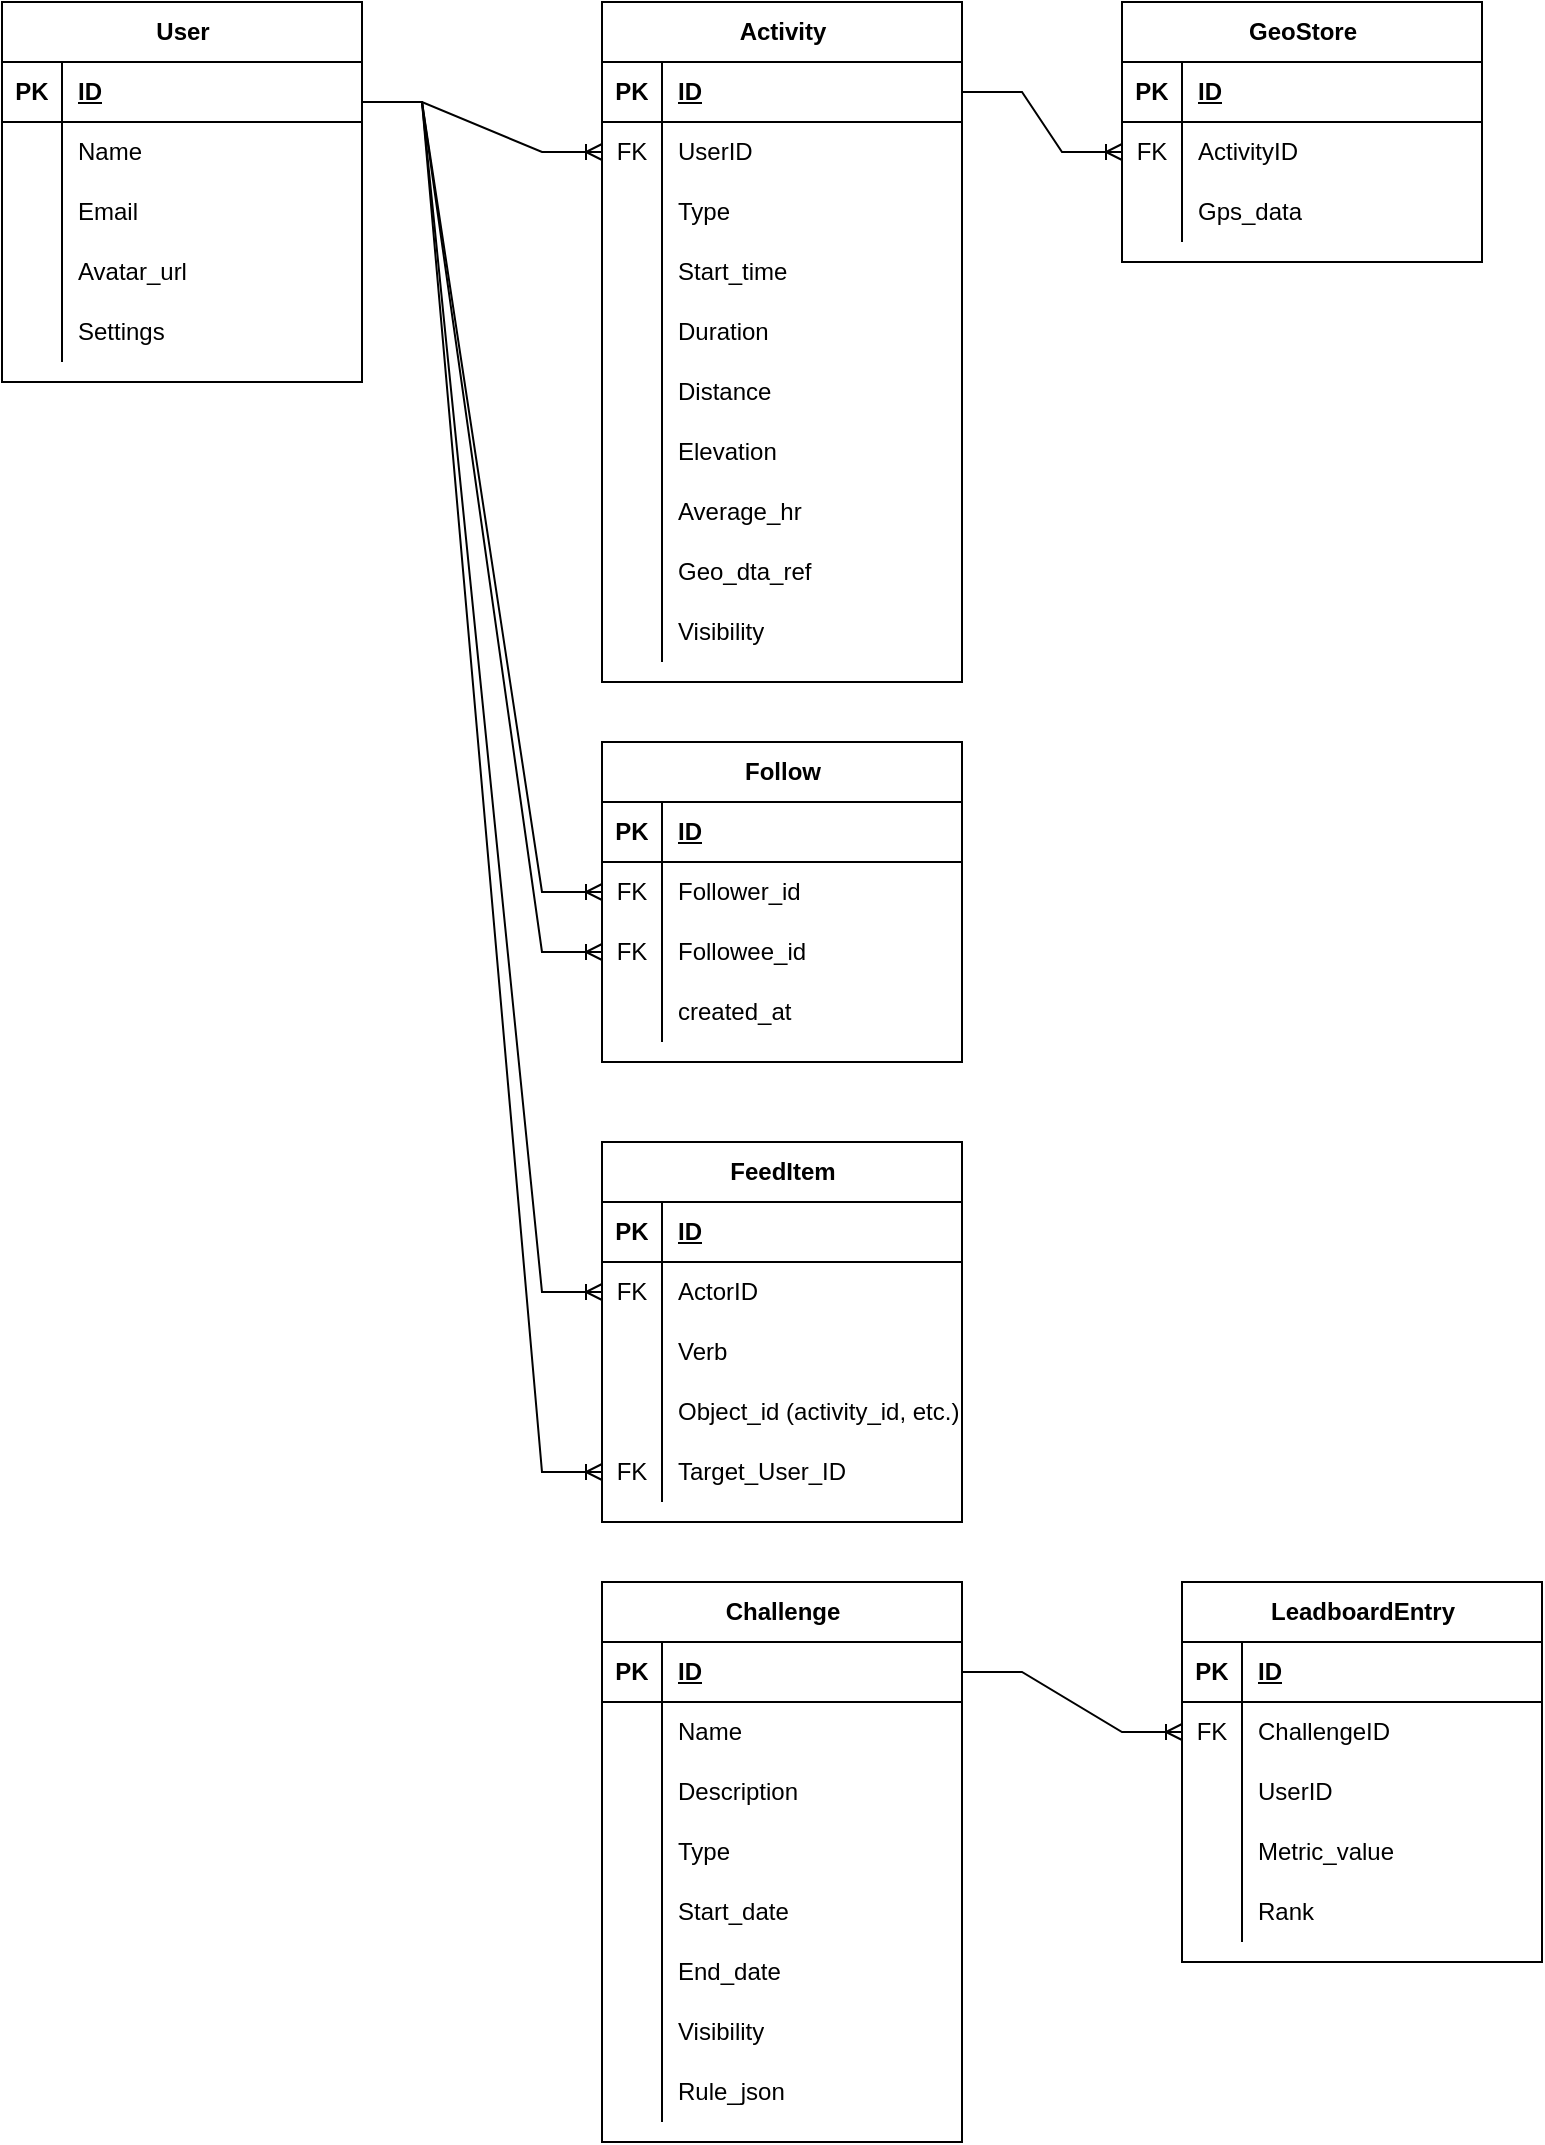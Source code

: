 <mxfile version="27.1.5">
  <diagram name="Page-1" id="vScKAtxvW05iIw4TY8FP">
    <mxGraphModel dx="1234" dy="709" grid="1" gridSize="10" guides="1" tooltips="1" connect="1" arrows="1" fold="1" page="1" pageScale="1" pageWidth="850" pageHeight="1100" math="0" shadow="0">
      <root>
        <mxCell id="0" />
        <mxCell id="1" parent="0" />
        <mxCell id="k8jBtvYuVTwF9VUQZEV0-1" value="User" style="shape=table;startSize=30;container=1;collapsible=1;childLayout=tableLayout;fixedRows=1;rowLines=0;fontStyle=1;align=center;resizeLast=1;html=1;" vertex="1" parent="1">
          <mxGeometry x="90" y="80" width="180" height="190" as="geometry" />
        </mxCell>
        <mxCell id="k8jBtvYuVTwF9VUQZEV0-2" value="" style="shape=tableRow;horizontal=0;startSize=0;swimlaneHead=0;swimlaneBody=0;fillColor=none;collapsible=0;dropTarget=0;points=[[0,0.5],[1,0.5]];portConstraint=eastwest;top=0;left=0;right=0;bottom=1;" vertex="1" parent="k8jBtvYuVTwF9VUQZEV0-1">
          <mxGeometry y="30" width="180" height="30" as="geometry" />
        </mxCell>
        <mxCell id="k8jBtvYuVTwF9VUQZEV0-3" value="PK" style="shape=partialRectangle;connectable=0;fillColor=none;top=0;left=0;bottom=0;right=0;fontStyle=1;overflow=hidden;whiteSpace=wrap;html=1;" vertex="1" parent="k8jBtvYuVTwF9VUQZEV0-2">
          <mxGeometry width="30" height="30" as="geometry">
            <mxRectangle width="30" height="30" as="alternateBounds" />
          </mxGeometry>
        </mxCell>
        <mxCell id="k8jBtvYuVTwF9VUQZEV0-4" value="ID" style="shape=partialRectangle;connectable=0;fillColor=none;top=0;left=0;bottom=0;right=0;align=left;spacingLeft=6;fontStyle=5;overflow=hidden;whiteSpace=wrap;html=1;" vertex="1" parent="k8jBtvYuVTwF9VUQZEV0-2">
          <mxGeometry x="30" width="150" height="30" as="geometry">
            <mxRectangle width="150" height="30" as="alternateBounds" />
          </mxGeometry>
        </mxCell>
        <mxCell id="k8jBtvYuVTwF9VUQZEV0-5" value="" style="shape=tableRow;horizontal=0;startSize=0;swimlaneHead=0;swimlaneBody=0;fillColor=none;collapsible=0;dropTarget=0;points=[[0,0.5],[1,0.5]];portConstraint=eastwest;top=0;left=0;right=0;bottom=0;" vertex="1" parent="k8jBtvYuVTwF9VUQZEV0-1">
          <mxGeometry y="60" width="180" height="30" as="geometry" />
        </mxCell>
        <mxCell id="k8jBtvYuVTwF9VUQZEV0-6" value="" style="shape=partialRectangle;connectable=0;fillColor=none;top=0;left=0;bottom=0;right=0;editable=1;overflow=hidden;whiteSpace=wrap;html=1;" vertex="1" parent="k8jBtvYuVTwF9VUQZEV0-5">
          <mxGeometry width="30" height="30" as="geometry">
            <mxRectangle width="30" height="30" as="alternateBounds" />
          </mxGeometry>
        </mxCell>
        <mxCell id="k8jBtvYuVTwF9VUQZEV0-7" value="Name" style="shape=partialRectangle;connectable=0;fillColor=none;top=0;left=0;bottom=0;right=0;align=left;spacingLeft=6;overflow=hidden;whiteSpace=wrap;html=1;" vertex="1" parent="k8jBtvYuVTwF9VUQZEV0-5">
          <mxGeometry x="30" width="150" height="30" as="geometry">
            <mxRectangle width="150" height="30" as="alternateBounds" />
          </mxGeometry>
        </mxCell>
        <mxCell id="k8jBtvYuVTwF9VUQZEV0-8" value="" style="shape=tableRow;horizontal=0;startSize=0;swimlaneHead=0;swimlaneBody=0;fillColor=none;collapsible=0;dropTarget=0;points=[[0,0.5],[1,0.5]];portConstraint=eastwest;top=0;left=0;right=0;bottom=0;" vertex="1" parent="k8jBtvYuVTwF9VUQZEV0-1">
          <mxGeometry y="90" width="180" height="30" as="geometry" />
        </mxCell>
        <mxCell id="k8jBtvYuVTwF9VUQZEV0-9" value="" style="shape=partialRectangle;connectable=0;fillColor=none;top=0;left=0;bottom=0;right=0;editable=1;overflow=hidden;whiteSpace=wrap;html=1;" vertex="1" parent="k8jBtvYuVTwF9VUQZEV0-8">
          <mxGeometry width="30" height="30" as="geometry">
            <mxRectangle width="30" height="30" as="alternateBounds" />
          </mxGeometry>
        </mxCell>
        <mxCell id="k8jBtvYuVTwF9VUQZEV0-10" value="Email" style="shape=partialRectangle;connectable=0;fillColor=none;top=0;left=0;bottom=0;right=0;align=left;spacingLeft=6;overflow=hidden;whiteSpace=wrap;html=1;" vertex="1" parent="k8jBtvYuVTwF9VUQZEV0-8">
          <mxGeometry x="30" width="150" height="30" as="geometry">
            <mxRectangle width="150" height="30" as="alternateBounds" />
          </mxGeometry>
        </mxCell>
        <mxCell id="k8jBtvYuVTwF9VUQZEV0-11" value="" style="shape=tableRow;horizontal=0;startSize=0;swimlaneHead=0;swimlaneBody=0;fillColor=none;collapsible=0;dropTarget=0;points=[[0,0.5],[1,0.5]];portConstraint=eastwest;top=0;left=0;right=0;bottom=0;" vertex="1" parent="k8jBtvYuVTwF9VUQZEV0-1">
          <mxGeometry y="120" width="180" height="30" as="geometry" />
        </mxCell>
        <mxCell id="k8jBtvYuVTwF9VUQZEV0-12" value="" style="shape=partialRectangle;connectable=0;fillColor=none;top=0;left=0;bottom=0;right=0;editable=1;overflow=hidden;whiteSpace=wrap;html=1;" vertex="1" parent="k8jBtvYuVTwF9VUQZEV0-11">
          <mxGeometry width="30" height="30" as="geometry">
            <mxRectangle width="30" height="30" as="alternateBounds" />
          </mxGeometry>
        </mxCell>
        <mxCell id="k8jBtvYuVTwF9VUQZEV0-13" value="Avatar_url" style="shape=partialRectangle;connectable=0;fillColor=none;top=0;left=0;bottom=0;right=0;align=left;spacingLeft=6;overflow=hidden;whiteSpace=wrap;html=1;" vertex="1" parent="k8jBtvYuVTwF9VUQZEV0-11">
          <mxGeometry x="30" width="150" height="30" as="geometry">
            <mxRectangle width="150" height="30" as="alternateBounds" />
          </mxGeometry>
        </mxCell>
        <mxCell id="k8jBtvYuVTwF9VUQZEV0-28" value="" style="shape=tableRow;horizontal=0;startSize=0;swimlaneHead=0;swimlaneBody=0;fillColor=none;collapsible=0;dropTarget=0;points=[[0,0.5],[1,0.5]];portConstraint=eastwest;top=0;left=0;right=0;bottom=0;" vertex="1" parent="k8jBtvYuVTwF9VUQZEV0-1">
          <mxGeometry y="150" width="180" height="30" as="geometry" />
        </mxCell>
        <mxCell id="k8jBtvYuVTwF9VUQZEV0-29" value="" style="shape=partialRectangle;connectable=0;fillColor=none;top=0;left=0;bottom=0;right=0;editable=1;overflow=hidden;whiteSpace=wrap;html=1;" vertex="1" parent="k8jBtvYuVTwF9VUQZEV0-28">
          <mxGeometry width="30" height="30" as="geometry">
            <mxRectangle width="30" height="30" as="alternateBounds" />
          </mxGeometry>
        </mxCell>
        <mxCell id="k8jBtvYuVTwF9VUQZEV0-30" value="Settings" style="shape=partialRectangle;connectable=0;fillColor=none;top=0;left=0;bottom=0;right=0;align=left;spacingLeft=6;overflow=hidden;whiteSpace=wrap;html=1;" vertex="1" parent="k8jBtvYuVTwF9VUQZEV0-28">
          <mxGeometry x="30" width="150" height="30" as="geometry">
            <mxRectangle width="150" height="30" as="alternateBounds" />
          </mxGeometry>
        </mxCell>
        <mxCell id="k8jBtvYuVTwF9VUQZEV0-31" value="Activity" style="shape=table;startSize=30;container=1;collapsible=1;childLayout=tableLayout;fixedRows=1;rowLines=0;fontStyle=1;align=center;resizeLast=1;html=1;" vertex="1" parent="1">
          <mxGeometry x="390" y="80" width="180" height="340" as="geometry" />
        </mxCell>
        <mxCell id="k8jBtvYuVTwF9VUQZEV0-32" value="" style="shape=tableRow;horizontal=0;startSize=0;swimlaneHead=0;swimlaneBody=0;fillColor=none;collapsible=0;dropTarget=0;points=[[0,0.5],[1,0.5]];portConstraint=eastwest;top=0;left=0;right=0;bottom=1;" vertex="1" parent="k8jBtvYuVTwF9VUQZEV0-31">
          <mxGeometry y="30" width="180" height="30" as="geometry" />
        </mxCell>
        <mxCell id="k8jBtvYuVTwF9VUQZEV0-33" value="PK" style="shape=partialRectangle;connectable=0;fillColor=none;top=0;left=0;bottom=0;right=0;fontStyle=1;overflow=hidden;whiteSpace=wrap;html=1;" vertex="1" parent="k8jBtvYuVTwF9VUQZEV0-32">
          <mxGeometry width="30" height="30" as="geometry">
            <mxRectangle width="30" height="30" as="alternateBounds" />
          </mxGeometry>
        </mxCell>
        <mxCell id="k8jBtvYuVTwF9VUQZEV0-34" value="ID" style="shape=partialRectangle;connectable=0;fillColor=none;top=0;left=0;bottom=0;right=0;align=left;spacingLeft=6;fontStyle=5;overflow=hidden;whiteSpace=wrap;html=1;" vertex="1" parent="k8jBtvYuVTwF9VUQZEV0-32">
          <mxGeometry x="30" width="150" height="30" as="geometry">
            <mxRectangle width="150" height="30" as="alternateBounds" />
          </mxGeometry>
        </mxCell>
        <mxCell id="k8jBtvYuVTwF9VUQZEV0-35" value="" style="shape=tableRow;horizontal=0;startSize=0;swimlaneHead=0;swimlaneBody=0;fillColor=none;collapsible=0;dropTarget=0;points=[[0,0.5],[1,0.5]];portConstraint=eastwest;top=0;left=0;right=0;bottom=0;" vertex="1" parent="k8jBtvYuVTwF9VUQZEV0-31">
          <mxGeometry y="60" width="180" height="30" as="geometry" />
        </mxCell>
        <mxCell id="k8jBtvYuVTwF9VUQZEV0-36" value="FK" style="shape=partialRectangle;connectable=0;fillColor=none;top=0;left=0;bottom=0;right=0;editable=1;overflow=hidden;whiteSpace=wrap;html=1;" vertex="1" parent="k8jBtvYuVTwF9VUQZEV0-35">
          <mxGeometry width="30" height="30" as="geometry">
            <mxRectangle width="30" height="30" as="alternateBounds" />
          </mxGeometry>
        </mxCell>
        <mxCell id="k8jBtvYuVTwF9VUQZEV0-37" value="UserID" style="shape=partialRectangle;connectable=0;fillColor=none;top=0;left=0;bottom=0;right=0;align=left;spacingLeft=6;overflow=hidden;whiteSpace=wrap;html=1;" vertex="1" parent="k8jBtvYuVTwF9VUQZEV0-35">
          <mxGeometry x="30" width="150" height="30" as="geometry">
            <mxRectangle width="150" height="30" as="alternateBounds" />
          </mxGeometry>
        </mxCell>
        <mxCell id="k8jBtvYuVTwF9VUQZEV0-38" value="" style="shape=tableRow;horizontal=0;startSize=0;swimlaneHead=0;swimlaneBody=0;fillColor=none;collapsible=0;dropTarget=0;points=[[0,0.5],[1,0.5]];portConstraint=eastwest;top=0;left=0;right=0;bottom=0;" vertex="1" parent="k8jBtvYuVTwF9VUQZEV0-31">
          <mxGeometry y="90" width="180" height="30" as="geometry" />
        </mxCell>
        <mxCell id="k8jBtvYuVTwF9VUQZEV0-39" value="" style="shape=partialRectangle;connectable=0;fillColor=none;top=0;left=0;bottom=0;right=0;editable=1;overflow=hidden;whiteSpace=wrap;html=1;" vertex="1" parent="k8jBtvYuVTwF9VUQZEV0-38">
          <mxGeometry width="30" height="30" as="geometry">
            <mxRectangle width="30" height="30" as="alternateBounds" />
          </mxGeometry>
        </mxCell>
        <mxCell id="k8jBtvYuVTwF9VUQZEV0-40" value="Type" style="shape=partialRectangle;connectable=0;fillColor=none;top=0;left=0;bottom=0;right=0;align=left;spacingLeft=6;overflow=hidden;whiteSpace=wrap;html=1;" vertex="1" parent="k8jBtvYuVTwF9VUQZEV0-38">
          <mxGeometry x="30" width="150" height="30" as="geometry">
            <mxRectangle width="150" height="30" as="alternateBounds" />
          </mxGeometry>
        </mxCell>
        <mxCell id="k8jBtvYuVTwF9VUQZEV0-41" value="" style="shape=tableRow;horizontal=0;startSize=0;swimlaneHead=0;swimlaneBody=0;fillColor=none;collapsible=0;dropTarget=0;points=[[0,0.5],[1,0.5]];portConstraint=eastwest;top=0;left=0;right=0;bottom=0;" vertex="1" parent="k8jBtvYuVTwF9VUQZEV0-31">
          <mxGeometry y="120" width="180" height="30" as="geometry" />
        </mxCell>
        <mxCell id="k8jBtvYuVTwF9VUQZEV0-42" value="" style="shape=partialRectangle;connectable=0;fillColor=none;top=0;left=0;bottom=0;right=0;editable=1;overflow=hidden;whiteSpace=wrap;html=1;" vertex="1" parent="k8jBtvYuVTwF9VUQZEV0-41">
          <mxGeometry width="30" height="30" as="geometry">
            <mxRectangle width="30" height="30" as="alternateBounds" />
          </mxGeometry>
        </mxCell>
        <mxCell id="k8jBtvYuVTwF9VUQZEV0-43" value="Start_time" style="shape=partialRectangle;connectable=0;fillColor=none;top=0;left=0;bottom=0;right=0;align=left;spacingLeft=6;overflow=hidden;whiteSpace=wrap;html=1;" vertex="1" parent="k8jBtvYuVTwF9VUQZEV0-41">
          <mxGeometry x="30" width="150" height="30" as="geometry">
            <mxRectangle width="150" height="30" as="alternateBounds" />
          </mxGeometry>
        </mxCell>
        <mxCell id="k8jBtvYuVTwF9VUQZEV0-44" value="" style="shape=tableRow;horizontal=0;startSize=0;swimlaneHead=0;swimlaneBody=0;fillColor=none;collapsible=0;dropTarget=0;points=[[0,0.5],[1,0.5]];portConstraint=eastwest;top=0;left=0;right=0;bottom=0;" vertex="1" parent="k8jBtvYuVTwF9VUQZEV0-31">
          <mxGeometry y="150" width="180" height="30" as="geometry" />
        </mxCell>
        <mxCell id="k8jBtvYuVTwF9VUQZEV0-45" value="" style="shape=partialRectangle;connectable=0;fillColor=none;top=0;left=0;bottom=0;right=0;editable=1;overflow=hidden;whiteSpace=wrap;html=1;" vertex="1" parent="k8jBtvYuVTwF9VUQZEV0-44">
          <mxGeometry width="30" height="30" as="geometry">
            <mxRectangle width="30" height="30" as="alternateBounds" />
          </mxGeometry>
        </mxCell>
        <mxCell id="k8jBtvYuVTwF9VUQZEV0-46" value="Duration" style="shape=partialRectangle;connectable=0;fillColor=none;top=0;left=0;bottom=0;right=0;align=left;spacingLeft=6;overflow=hidden;whiteSpace=wrap;html=1;" vertex="1" parent="k8jBtvYuVTwF9VUQZEV0-44">
          <mxGeometry x="30" width="150" height="30" as="geometry">
            <mxRectangle width="150" height="30" as="alternateBounds" />
          </mxGeometry>
        </mxCell>
        <mxCell id="k8jBtvYuVTwF9VUQZEV0-48" value="" style="shape=tableRow;horizontal=0;startSize=0;swimlaneHead=0;swimlaneBody=0;fillColor=none;collapsible=0;dropTarget=0;points=[[0,0.5],[1,0.5]];portConstraint=eastwest;top=0;left=0;right=0;bottom=0;" vertex="1" parent="k8jBtvYuVTwF9VUQZEV0-31">
          <mxGeometry y="180" width="180" height="30" as="geometry" />
        </mxCell>
        <mxCell id="k8jBtvYuVTwF9VUQZEV0-49" value="" style="shape=partialRectangle;connectable=0;fillColor=none;top=0;left=0;bottom=0;right=0;editable=1;overflow=hidden;whiteSpace=wrap;html=1;" vertex="1" parent="k8jBtvYuVTwF9VUQZEV0-48">
          <mxGeometry width="30" height="30" as="geometry">
            <mxRectangle width="30" height="30" as="alternateBounds" />
          </mxGeometry>
        </mxCell>
        <mxCell id="k8jBtvYuVTwF9VUQZEV0-50" value="Distance" style="shape=partialRectangle;connectable=0;fillColor=none;top=0;left=0;bottom=0;right=0;align=left;spacingLeft=6;overflow=hidden;whiteSpace=wrap;html=1;" vertex="1" parent="k8jBtvYuVTwF9VUQZEV0-48">
          <mxGeometry x="30" width="150" height="30" as="geometry">
            <mxRectangle width="150" height="30" as="alternateBounds" />
          </mxGeometry>
        </mxCell>
        <mxCell id="k8jBtvYuVTwF9VUQZEV0-51" value="" style="shape=tableRow;horizontal=0;startSize=0;swimlaneHead=0;swimlaneBody=0;fillColor=none;collapsible=0;dropTarget=0;points=[[0,0.5],[1,0.5]];portConstraint=eastwest;top=0;left=0;right=0;bottom=0;" vertex="1" parent="k8jBtvYuVTwF9VUQZEV0-31">
          <mxGeometry y="210" width="180" height="30" as="geometry" />
        </mxCell>
        <mxCell id="k8jBtvYuVTwF9VUQZEV0-52" value="" style="shape=partialRectangle;connectable=0;fillColor=none;top=0;left=0;bottom=0;right=0;editable=1;overflow=hidden;whiteSpace=wrap;html=1;" vertex="1" parent="k8jBtvYuVTwF9VUQZEV0-51">
          <mxGeometry width="30" height="30" as="geometry">
            <mxRectangle width="30" height="30" as="alternateBounds" />
          </mxGeometry>
        </mxCell>
        <mxCell id="k8jBtvYuVTwF9VUQZEV0-53" value="Elevation" style="shape=partialRectangle;connectable=0;fillColor=none;top=0;left=0;bottom=0;right=0;align=left;spacingLeft=6;overflow=hidden;whiteSpace=wrap;html=1;" vertex="1" parent="k8jBtvYuVTwF9VUQZEV0-51">
          <mxGeometry x="30" width="150" height="30" as="geometry">
            <mxRectangle width="150" height="30" as="alternateBounds" />
          </mxGeometry>
        </mxCell>
        <mxCell id="k8jBtvYuVTwF9VUQZEV0-54" value="" style="shape=tableRow;horizontal=0;startSize=0;swimlaneHead=0;swimlaneBody=0;fillColor=none;collapsible=0;dropTarget=0;points=[[0,0.5],[1,0.5]];portConstraint=eastwest;top=0;left=0;right=0;bottom=0;" vertex="1" parent="k8jBtvYuVTwF9VUQZEV0-31">
          <mxGeometry y="240" width="180" height="30" as="geometry" />
        </mxCell>
        <mxCell id="k8jBtvYuVTwF9VUQZEV0-55" value="" style="shape=partialRectangle;connectable=0;fillColor=none;top=0;left=0;bottom=0;right=0;editable=1;overflow=hidden;whiteSpace=wrap;html=1;" vertex="1" parent="k8jBtvYuVTwF9VUQZEV0-54">
          <mxGeometry width="30" height="30" as="geometry">
            <mxRectangle width="30" height="30" as="alternateBounds" />
          </mxGeometry>
        </mxCell>
        <mxCell id="k8jBtvYuVTwF9VUQZEV0-56" value="Average_hr" style="shape=partialRectangle;connectable=0;fillColor=none;top=0;left=0;bottom=0;right=0;align=left;spacingLeft=6;overflow=hidden;whiteSpace=wrap;html=1;" vertex="1" parent="k8jBtvYuVTwF9VUQZEV0-54">
          <mxGeometry x="30" width="150" height="30" as="geometry">
            <mxRectangle width="150" height="30" as="alternateBounds" />
          </mxGeometry>
        </mxCell>
        <mxCell id="k8jBtvYuVTwF9VUQZEV0-57" value="" style="shape=tableRow;horizontal=0;startSize=0;swimlaneHead=0;swimlaneBody=0;fillColor=none;collapsible=0;dropTarget=0;points=[[0,0.5],[1,0.5]];portConstraint=eastwest;top=0;left=0;right=0;bottom=0;" vertex="1" parent="k8jBtvYuVTwF9VUQZEV0-31">
          <mxGeometry y="270" width="180" height="30" as="geometry" />
        </mxCell>
        <mxCell id="k8jBtvYuVTwF9VUQZEV0-58" value="" style="shape=partialRectangle;connectable=0;fillColor=none;top=0;left=0;bottom=0;right=0;editable=1;overflow=hidden;whiteSpace=wrap;html=1;" vertex="1" parent="k8jBtvYuVTwF9VUQZEV0-57">
          <mxGeometry width="30" height="30" as="geometry">
            <mxRectangle width="30" height="30" as="alternateBounds" />
          </mxGeometry>
        </mxCell>
        <mxCell id="k8jBtvYuVTwF9VUQZEV0-59" value="Geo_dta_ref" style="shape=partialRectangle;connectable=0;fillColor=none;top=0;left=0;bottom=0;right=0;align=left;spacingLeft=6;overflow=hidden;whiteSpace=wrap;html=1;" vertex="1" parent="k8jBtvYuVTwF9VUQZEV0-57">
          <mxGeometry x="30" width="150" height="30" as="geometry">
            <mxRectangle width="150" height="30" as="alternateBounds" />
          </mxGeometry>
        </mxCell>
        <mxCell id="k8jBtvYuVTwF9VUQZEV0-76" value="" style="shape=tableRow;horizontal=0;startSize=0;swimlaneHead=0;swimlaneBody=0;fillColor=none;collapsible=0;dropTarget=0;points=[[0,0.5],[1,0.5]];portConstraint=eastwest;top=0;left=0;right=0;bottom=0;" vertex="1" parent="k8jBtvYuVTwF9VUQZEV0-31">
          <mxGeometry y="300" width="180" height="30" as="geometry" />
        </mxCell>
        <mxCell id="k8jBtvYuVTwF9VUQZEV0-77" value="" style="shape=partialRectangle;connectable=0;fillColor=none;top=0;left=0;bottom=0;right=0;editable=1;overflow=hidden;whiteSpace=wrap;html=1;" vertex="1" parent="k8jBtvYuVTwF9VUQZEV0-76">
          <mxGeometry width="30" height="30" as="geometry">
            <mxRectangle width="30" height="30" as="alternateBounds" />
          </mxGeometry>
        </mxCell>
        <mxCell id="k8jBtvYuVTwF9VUQZEV0-78" value="Visibility" style="shape=partialRectangle;connectable=0;fillColor=none;top=0;left=0;bottom=0;right=0;align=left;spacingLeft=6;overflow=hidden;whiteSpace=wrap;html=1;" vertex="1" parent="k8jBtvYuVTwF9VUQZEV0-76">
          <mxGeometry x="30" width="150" height="30" as="geometry">
            <mxRectangle width="150" height="30" as="alternateBounds" />
          </mxGeometry>
        </mxCell>
        <mxCell id="k8jBtvYuVTwF9VUQZEV0-47" value="" style="edgeStyle=entityRelationEdgeStyle;fontSize=12;html=1;endArrow=ERoneToMany;rounded=0;entryX=0;entryY=0.5;entryDx=0;entryDy=0;" edge="1" parent="1" target="k8jBtvYuVTwF9VUQZEV0-35">
          <mxGeometry width="100" height="100" relative="1" as="geometry">
            <mxPoint x="270" y="130" as="sourcePoint" />
            <mxPoint x="570" y="320" as="targetPoint" />
          </mxGeometry>
        </mxCell>
        <mxCell id="k8jBtvYuVTwF9VUQZEV0-60" value="GeoStore" style="shape=table;startSize=30;container=1;collapsible=1;childLayout=tableLayout;fixedRows=1;rowLines=0;fontStyle=1;align=center;resizeLast=1;html=1;" vertex="1" parent="1">
          <mxGeometry x="650" y="80" width="180" height="130" as="geometry" />
        </mxCell>
        <mxCell id="k8jBtvYuVTwF9VUQZEV0-61" value="" style="shape=tableRow;horizontal=0;startSize=0;swimlaneHead=0;swimlaneBody=0;fillColor=none;collapsible=0;dropTarget=0;points=[[0,0.5],[1,0.5]];portConstraint=eastwest;top=0;left=0;right=0;bottom=1;" vertex="1" parent="k8jBtvYuVTwF9VUQZEV0-60">
          <mxGeometry y="30" width="180" height="30" as="geometry" />
        </mxCell>
        <mxCell id="k8jBtvYuVTwF9VUQZEV0-62" value="PK" style="shape=partialRectangle;connectable=0;fillColor=none;top=0;left=0;bottom=0;right=0;fontStyle=1;overflow=hidden;whiteSpace=wrap;html=1;" vertex="1" parent="k8jBtvYuVTwF9VUQZEV0-61">
          <mxGeometry width="30" height="30" as="geometry">
            <mxRectangle width="30" height="30" as="alternateBounds" />
          </mxGeometry>
        </mxCell>
        <mxCell id="k8jBtvYuVTwF9VUQZEV0-63" value="ID" style="shape=partialRectangle;connectable=0;fillColor=none;top=0;left=0;bottom=0;right=0;align=left;spacingLeft=6;fontStyle=5;overflow=hidden;whiteSpace=wrap;html=1;" vertex="1" parent="k8jBtvYuVTwF9VUQZEV0-61">
          <mxGeometry x="30" width="150" height="30" as="geometry">
            <mxRectangle width="150" height="30" as="alternateBounds" />
          </mxGeometry>
        </mxCell>
        <mxCell id="k8jBtvYuVTwF9VUQZEV0-64" value="" style="shape=tableRow;horizontal=0;startSize=0;swimlaneHead=0;swimlaneBody=0;fillColor=none;collapsible=0;dropTarget=0;points=[[0,0.5],[1,0.5]];portConstraint=eastwest;top=0;left=0;right=0;bottom=0;" vertex="1" parent="k8jBtvYuVTwF9VUQZEV0-60">
          <mxGeometry y="60" width="180" height="30" as="geometry" />
        </mxCell>
        <mxCell id="k8jBtvYuVTwF9VUQZEV0-65" value="FK" style="shape=partialRectangle;connectable=0;fillColor=none;top=0;left=0;bottom=0;right=0;editable=1;overflow=hidden;whiteSpace=wrap;html=1;" vertex="1" parent="k8jBtvYuVTwF9VUQZEV0-64">
          <mxGeometry width="30" height="30" as="geometry">
            <mxRectangle width="30" height="30" as="alternateBounds" />
          </mxGeometry>
        </mxCell>
        <mxCell id="k8jBtvYuVTwF9VUQZEV0-66" value="ActivityID" style="shape=partialRectangle;connectable=0;fillColor=none;top=0;left=0;bottom=0;right=0;align=left;spacingLeft=6;overflow=hidden;whiteSpace=wrap;html=1;" vertex="1" parent="k8jBtvYuVTwF9VUQZEV0-64">
          <mxGeometry x="30" width="150" height="30" as="geometry">
            <mxRectangle width="150" height="30" as="alternateBounds" />
          </mxGeometry>
        </mxCell>
        <mxCell id="k8jBtvYuVTwF9VUQZEV0-67" value="" style="shape=tableRow;horizontal=0;startSize=0;swimlaneHead=0;swimlaneBody=0;fillColor=none;collapsible=0;dropTarget=0;points=[[0,0.5],[1,0.5]];portConstraint=eastwest;top=0;left=0;right=0;bottom=0;" vertex="1" parent="k8jBtvYuVTwF9VUQZEV0-60">
          <mxGeometry y="90" width="180" height="30" as="geometry" />
        </mxCell>
        <mxCell id="k8jBtvYuVTwF9VUQZEV0-68" value="" style="shape=partialRectangle;connectable=0;fillColor=none;top=0;left=0;bottom=0;right=0;editable=1;overflow=hidden;whiteSpace=wrap;html=1;" vertex="1" parent="k8jBtvYuVTwF9VUQZEV0-67">
          <mxGeometry width="30" height="30" as="geometry">
            <mxRectangle width="30" height="30" as="alternateBounds" />
          </mxGeometry>
        </mxCell>
        <mxCell id="k8jBtvYuVTwF9VUQZEV0-69" value="Gps_data" style="shape=partialRectangle;connectable=0;fillColor=none;top=0;left=0;bottom=0;right=0;align=left;spacingLeft=6;overflow=hidden;whiteSpace=wrap;html=1;" vertex="1" parent="k8jBtvYuVTwF9VUQZEV0-67">
          <mxGeometry x="30" width="150" height="30" as="geometry">
            <mxRectangle width="150" height="30" as="alternateBounds" />
          </mxGeometry>
        </mxCell>
        <mxCell id="k8jBtvYuVTwF9VUQZEV0-79" value="" style="edgeStyle=entityRelationEdgeStyle;fontSize=12;html=1;endArrow=ERoneToMany;rounded=0;exitX=1;exitY=0.5;exitDx=0;exitDy=0;entryX=0;entryY=0.5;entryDx=0;entryDy=0;" edge="1" parent="1" source="k8jBtvYuVTwF9VUQZEV0-32" target="k8jBtvYuVTwF9VUQZEV0-64">
          <mxGeometry width="100" height="100" relative="1" as="geometry">
            <mxPoint x="470" y="420" as="sourcePoint" />
            <mxPoint x="570" y="320" as="targetPoint" />
          </mxGeometry>
        </mxCell>
        <mxCell id="k8jBtvYuVTwF9VUQZEV0-80" value="Follow" style="shape=table;startSize=30;container=1;collapsible=1;childLayout=tableLayout;fixedRows=1;rowLines=0;fontStyle=1;align=center;resizeLast=1;html=1;" vertex="1" parent="1">
          <mxGeometry x="390" y="450" width="180" height="160" as="geometry" />
        </mxCell>
        <mxCell id="k8jBtvYuVTwF9VUQZEV0-81" value="" style="shape=tableRow;horizontal=0;startSize=0;swimlaneHead=0;swimlaneBody=0;fillColor=none;collapsible=0;dropTarget=0;points=[[0,0.5],[1,0.5]];portConstraint=eastwest;top=0;left=0;right=0;bottom=1;" vertex="1" parent="k8jBtvYuVTwF9VUQZEV0-80">
          <mxGeometry y="30" width="180" height="30" as="geometry" />
        </mxCell>
        <mxCell id="k8jBtvYuVTwF9VUQZEV0-82" value="PK" style="shape=partialRectangle;connectable=0;fillColor=none;top=0;left=0;bottom=0;right=0;fontStyle=1;overflow=hidden;whiteSpace=wrap;html=1;" vertex="1" parent="k8jBtvYuVTwF9VUQZEV0-81">
          <mxGeometry width="30" height="30" as="geometry">
            <mxRectangle width="30" height="30" as="alternateBounds" />
          </mxGeometry>
        </mxCell>
        <mxCell id="k8jBtvYuVTwF9VUQZEV0-83" value="ID" style="shape=partialRectangle;connectable=0;fillColor=none;top=0;left=0;bottom=0;right=0;align=left;spacingLeft=6;fontStyle=5;overflow=hidden;whiteSpace=wrap;html=1;" vertex="1" parent="k8jBtvYuVTwF9VUQZEV0-81">
          <mxGeometry x="30" width="150" height="30" as="geometry">
            <mxRectangle width="150" height="30" as="alternateBounds" />
          </mxGeometry>
        </mxCell>
        <mxCell id="k8jBtvYuVTwF9VUQZEV0-84" value="" style="shape=tableRow;horizontal=0;startSize=0;swimlaneHead=0;swimlaneBody=0;fillColor=none;collapsible=0;dropTarget=0;points=[[0,0.5],[1,0.5]];portConstraint=eastwest;top=0;left=0;right=0;bottom=0;" vertex="1" parent="k8jBtvYuVTwF9VUQZEV0-80">
          <mxGeometry y="60" width="180" height="30" as="geometry" />
        </mxCell>
        <mxCell id="k8jBtvYuVTwF9VUQZEV0-85" value="FK" style="shape=partialRectangle;connectable=0;fillColor=none;top=0;left=0;bottom=0;right=0;editable=1;overflow=hidden;whiteSpace=wrap;html=1;" vertex="1" parent="k8jBtvYuVTwF9VUQZEV0-84">
          <mxGeometry width="30" height="30" as="geometry">
            <mxRectangle width="30" height="30" as="alternateBounds" />
          </mxGeometry>
        </mxCell>
        <mxCell id="k8jBtvYuVTwF9VUQZEV0-86" value="Follower_id" style="shape=partialRectangle;connectable=0;fillColor=none;top=0;left=0;bottom=0;right=0;align=left;spacingLeft=6;overflow=hidden;whiteSpace=wrap;html=1;" vertex="1" parent="k8jBtvYuVTwF9VUQZEV0-84">
          <mxGeometry x="30" width="150" height="30" as="geometry">
            <mxRectangle width="150" height="30" as="alternateBounds" />
          </mxGeometry>
        </mxCell>
        <mxCell id="k8jBtvYuVTwF9VUQZEV0-87" value="" style="shape=tableRow;horizontal=0;startSize=0;swimlaneHead=0;swimlaneBody=0;fillColor=none;collapsible=0;dropTarget=0;points=[[0,0.5],[1,0.5]];portConstraint=eastwest;top=0;left=0;right=0;bottom=0;" vertex="1" parent="k8jBtvYuVTwF9VUQZEV0-80">
          <mxGeometry y="90" width="180" height="30" as="geometry" />
        </mxCell>
        <mxCell id="k8jBtvYuVTwF9VUQZEV0-88" value="FK" style="shape=partialRectangle;connectable=0;fillColor=none;top=0;left=0;bottom=0;right=0;editable=1;overflow=hidden;whiteSpace=wrap;html=1;" vertex="1" parent="k8jBtvYuVTwF9VUQZEV0-87">
          <mxGeometry width="30" height="30" as="geometry">
            <mxRectangle width="30" height="30" as="alternateBounds" />
          </mxGeometry>
        </mxCell>
        <mxCell id="k8jBtvYuVTwF9VUQZEV0-89" value="Followee_id" style="shape=partialRectangle;connectable=0;fillColor=none;top=0;left=0;bottom=0;right=0;align=left;spacingLeft=6;overflow=hidden;whiteSpace=wrap;html=1;" vertex="1" parent="k8jBtvYuVTwF9VUQZEV0-87">
          <mxGeometry x="30" width="150" height="30" as="geometry">
            <mxRectangle width="150" height="30" as="alternateBounds" />
          </mxGeometry>
        </mxCell>
        <mxCell id="k8jBtvYuVTwF9VUQZEV0-96" value="" style="shape=tableRow;horizontal=0;startSize=0;swimlaneHead=0;swimlaneBody=0;fillColor=none;collapsible=0;dropTarget=0;points=[[0,0.5],[1,0.5]];portConstraint=eastwest;top=0;left=0;right=0;bottom=0;" vertex="1" parent="k8jBtvYuVTwF9VUQZEV0-80">
          <mxGeometry y="120" width="180" height="30" as="geometry" />
        </mxCell>
        <mxCell id="k8jBtvYuVTwF9VUQZEV0-97" value="" style="shape=partialRectangle;connectable=0;fillColor=none;top=0;left=0;bottom=0;right=0;editable=1;overflow=hidden;whiteSpace=wrap;html=1;" vertex="1" parent="k8jBtvYuVTwF9VUQZEV0-96">
          <mxGeometry width="30" height="30" as="geometry">
            <mxRectangle width="30" height="30" as="alternateBounds" />
          </mxGeometry>
        </mxCell>
        <mxCell id="k8jBtvYuVTwF9VUQZEV0-98" value="created_at" style="shape=partialRectangle;connectable=0;fillColor=none;top=0;left=0;bottom=0;right=0;align=left;spacingLeft=6;overflow=hidden;whiteSpace=wrap;html=1;" vertex="1" parent="k8jBtvYuVTwF9VUQZEV0-96">
          <mxGeometry x="30" width="150" height="30" as="geometry">
            <mxRectangle width="150" height="30" as="alternateBounds" />
          </mxGeometry>
        </mxCell>
        <mxCell id="k8jBtvYuVTwF9VUQZEV0-99" value="" style="edgeStyle=entityRelationEdgeStyle;fontSize=12;html=1;endArrow=ERoneToMany;rounded=0;entryX=0;entryY=0.5;entryDx=0;entryDy=0;" edge="1" parent="1" target="k8jBtvYuVTwF9VUQZEV0-84">
          <mxGeometry width="100" height="100" relative="1" as="geometry">
            <mxPoint x="270" y="130" as="sourcePoint" />
            <mxPoint x="60" y="395" as="targetPoint" />
            <Array as="points">
              <mxPoint x="-190" y="260" />
              <mxPoint x="30" y="200" />
              <mxPoint x="-50" y="270" />
              <mxPoint x="-90" y="380" />
              <mxPoint x="-60" y="395" />
              <mxPoint x="-60" y="200" />
              <mxPoint x="-60" y="200" />
              <mxPoint x="-20" y="330" />
              <mxPoint x="-180" y="265" />
              <mxPoint x="-150" y="265" />
              <mxPoint x="-200" y="260" />
              <mxPoint x="-220" y="260" />
            </Array>
          </mxGeometry>
        </mxCell>
        <mxCell id="k8jBtvYuVTwF9VUQZEV0-101" value="" style="edgeStyle=entityRelationEdgeStyle;fontSize=12;html=1;endArrow=ERoneToMany;rounded=0;entryX=0;entryY=0.5;entryDx=0;entryDy=0;" edge="1" parent="1" target="k8jBtvYuVTwF9VUQZEV0-87">
          <mxGeometry width="100" height="100" relative="1" as="geometry">
            <mxPoint x="270" y="130" as="sourcePoint" />
            <mxPoint x="390" y="525" as="targetPoint" />
            <Array as="points">
              <mxPoint x="-190" y="260" />
              <mxPoint x="30" y="200" />
              <mxPoint x="-50" y="270" />
              <mxPoint x="-90" y="380" />
              <mxPoint x="-60" y="395" />
              <mxPoint x="-60" y="200" />
              <mxPoint x="-60" y="200" />
              <mxPoint x="-20" y="330" />
              <mxPoint x="-180" y="265" />
              <mxPoint x="-150" y="265" />
              <mxPoint x="-200" y="260" />
              <mxPoint x="-220" y="260" />
            </Array>
          </mxGeometry>
        </mxCell>
        <mxCell id="k8jBtvYuVTwF9VUQZEV0-102" value="FeedItem" style="shape=table;startSize=30;container=1;collapsible=1;childLayout=tableLayout;fixedRows=1;rowLines=0;fontStyle=1;align=center;resizeLast=1;html=1;" vertex="1" parent="1">
          <mxGeometry x="390" y="650" width="180" height="190" as="geometry" />
        </mxCell>
        <mxCell id="k8jBtvYuVTwF9VUQZEV0-103" value="" style="shape=tableRow;horizontal=0;startSize=0;swimlaneHead=0;swimlaneBody=0;fillColor=none;collapsible=0;dropTarget=0;points=[[0,0.5],[1,0.5]];portConstraint=eastwest;top=0;left=0;right=0;bottom=1;" vertex="1" parent="k8jBtvYuVTwF9VUQZEV0-102">
          <mxGeometry y="30" width="180" height="30" as="geometry" />
        </mxCell>
        <mxCell id="k8jBtvYuVTwF9VUQZEV0-104" value="PK" style="shape=partialRectangle;connectable=0;fillColor=none;top=0;left=0;bottom=0;right=0;fontStyle=1;overflow=hidden;whiteSpace=wrap;html=1;" vertex="1" parent="k8jBtvYuVTwF9VUQZEV0-103">
          <mxGeometry width="30" height="30" as="geometry">
            <mxRectangle width="30" height="30" as="alternateBounds" />
          </mxGeometry>
        </mxCell>
        <mxCell id="k8jBtvYuVTwF9VUQZEV0-105" value="ID" style="shape=partialRectangle;connectable=0;fillColor=none;top=0;left=0;bottom=0;right=0;align=left;spacingLeft=6;fontStyle=5;overflow=hidden;whiteSpace=wrap;html=1;" vertex="1" parent="k8jBtvYuVTwF9VUQZEV0-103">
          <mxGeometry x="30" width="150" height="30" as="geometry">
            <mxRectangle width="150" height="30" as="alternateBounds" />
          </mxGeometry>
        </mxCell>
        <mxCell id="k8jBtvYuVTwF9VUQZEV0-106" value="" style="shape=tableRow;horizontal=0;startSize=0;swimlaneHead=0;swimlaneBody=0;fillColor=none;collapsible=0;dropTarget=0;points=[[0,0.5],[1,0.5]];portConstraint=eastwest;top=0;left=0;right=0;bottom=0;" vertex="1" parent="k8jBtvYuVTwF9VUQZEV0-102">
          <mxGeometry y="60" width="180" height="30" as="geometry" />
        </mxCell>
        <mxCell id="k8jBtvYuVTwF9VUQZEV0-107" value="FK" style="shape=partialRectangle;connectable=0;fillColor=none;top=0;left=0;bottom=0;right=0;editable=1;overflow=hidden;whiteSpace=wrap;html=1;" vertex="1" parent="k8jBtvYuVTwF9VUQZEV0-106">
          <mxGeometry width="30" height="30" as="geometry">
            <mxRectangle width="30" height="30" as="alternateBounds" />
          </mxGeometry>
        </mxCell>
        <mxCell id="k8jBtvYuVTwF9VUQZEV0-108" value="ActorID" style="shape=partialRectangle;connectable=0;fillColor=none;top=0;left=0;bottom=0;right=0;align=left;spacingLeft=6;overflow=hidden;whiteSpace=wrap;html=1;" vertex="1" parent="k8jBtvYuVTwF9VUQZEV0-106">
          <mxGeometry x="30" width="150" height="30" as="geometry">
            <mxRectangle width="150" height="30" as="alternateBounds" />
          </mxGeometry>
        </mxCell>
        <mxCell id="k8jBtvYuVTwF9VUQZEV0-109" value="" style="shape=tableRow;horizontal=0;startSize=0;swimlaneHead=0;swimlaneBody=0;fillColor=none;collapsible=0;dropTarget=0;points=[[0,0.5],[1,0.5]];portConstraint=eastwest;top=0;left=0;right=0;bottom=0;" vertex="1" parent="k8jBtvYuVTwF9VUQZEV0-102">
          <mxGeometry y="90" width="180" height="30" as="geometry" />
        </mxCell>
        <mxCell id="k8jBtvYuVTwF9VUQZEV0-110" value="" style="shape=partialRectangle;connectable=0;fillColor=none;top=0;left=0;bottom=0;right=0;editable=1;overflow=hidden;whiteSpace=wrap;html=1;" vertex="1" parent="k8jBtvYuVTwF9VUQZEV0-109">
          <mxGeometry width="30" height="30" as="geometry">
            <mxRectangle width="30" height="30" as="alternateBounds" />
          </mxGeometry>
        </mxCell>
        <mxCell id="k8jBtvYuVTwF9VUQZEV0-111" value="Verb" style="shape=partialRectangle;connectable=0;fillColor=none;top=0;left=0;bottom=0;right=0;align=left;spacingLeft=6;overflow=hidden;whiteSpace=wrap;html=1;" vertex="1" parent="k8jBtvYuVTwF9VUQZEV0-109">
          <mxGeometry x="30" width="150" height="30" as="geometry">
            <mxRectangle width="150" height="30" as="alternateBounds" />
          </mxGeometry>
        </mxCell>
        <mxCell id="k8jBtvYuVTwF9VUQZEV0-112" value="" style="shape=tableRow;horizontal=0;startSize=0;swimlaneHead=0;swimlaneBody=0;fillColor=none;collapsible=0;dropTarget=0;points=[[0,0.5],[1,0.5]];portConstraint=eastwest;top=0;left=0;right=0;bottom=0;" vertex="1" parent="k8jBtvYuVTwF9VUQZEV0-102">
          <mxGeometry y="120" width="180" height="30" as="geometry" />
        </mxCell>
        <mxCell id="k8jBtvYuVTwF9VUQZEV0-113" value="" style="shape=partialRectangle;connectable=0;fillColor=none;top=0;left=0;bottom=0;right=0;editable=1;overflow=hidden;whiteSpace=wrap;html=1;" vertex="1" parent="k8jBtvYuVTwF9VUQZEV0-112">
          <mxGeometry width="30" height="30" as="geometry">
            <mxRectangle width="30" height="30" as="alternateBounds" />
          </mxGeometry>
        </mxCell>
        <mxCell id="k8jBtvYuVTwF9VUQZEV0-114" value="Object_id (activity_id, etc.)" style="shape=partialRectangle;connectable=0;fillColor=none;top=0;left=0;bottom=0;right=0;align=left;spacingLeft=6;overflow=hidden;whiteSpace=wrap;html=1;" vertex="1" parent="k8jBtvYuVTwF9VUQZEV0-112">
          <mxGeometry x="30" width="150" height="30" as="geometry">
            <mxRectangle width="150" height="30" as="alternateBounds" />
          </mxGeometry>
        </mxCell>
        <mxCell id="k8jBtvYuVTwF9VUQZEV0-115" value="" style="shape=tableRow;horizontal=0;startSize=0;swimlaneHead=0;swimlaneBody=0;fillColor=none;collapsible=0;dropTarget=0;points=[[0,0.5],[1,0.5]];portConstraint=eastwest;top=0;left=0;right=0;bottom=0;" vertex="1" parent="k8jBtvYuVTwF9VUQZEV0-102">
          <mxGeometry y="150" width="180" height="30" as="geometry" />
        </mxCell>
        <mxCell id="k8jBtvYuVTwF9VUQZEV0-116" value="FK" style="shape=partialRectangle;connectable=0;fillColor=none;top=0;left=0;bottom=0;right=0;editable=1;overflow=hidden;whiteSpace=wrap;html=1;" vertex="1" parent="k8jBtvYuVTwF9VUQZEV0-115">
          <mxGeometry width="30" height="30" as="geometry">
            <mxRectangle width="30" height="30" as="alternateBounds" />
          </mxGeometry>
        </mxCell>
        <mxCell id="k8jBtvYuVTwF9VUQZEV0-117" value="Target_User_ID" style="shape=partialRectangle;connectable=0;fillColor=none;top=0;left=0;bottom=0;right=0;align=left;spacingLeft=6;overflow=hidden;whiteSpace=wrap;html=1;" vertex="1" parent="k8jBtvYuVTwF9VUQZEV0-115">
          <mxGeometry x="30" width="150" height="30" as="geometry">
            <mxRectangle width="150" height="30" as="alternateBounds" />
          </mxGeometry>
        </mxCell>
        <mxCell id="k8jBtvYuVTwF9VUQZEV0-118" value="" style="edgeStyle=entityRelationEdgeStyle;fontSize=12;html=1;endArrow=ERoneToMany;rounded=0;entryX=0;entryY=0.5;entryDx=0;entryDy=0;" edge="1" parent="1" target="k8jBtvYuVTwF9VUQZEV0-106">
          <mxGeometry width="100" height="100" relative="1" as="geometry">
            <mxPoint x="270" y="130" as="sourcePoint" />
            <mxPoint x="390" y="555" as="targetPoint" />
            <Array as="points">
              <mxPoint x="-190" y="260" />
              <mxPoint x="30" y="200" />
              <mxPoint x="-50" y="270" />
              <mxPoint x="-90" y="380" />
              <mxPoint x="-60" y="395" />
              <mxPoint x="-60" y="200" />
              <mxPoint x="-60" y="200" />
              <mxPoint x="-20" y="330" />
              <mxPoint x="-180" y="265" />
              <mxPoint x="-150" y="265" />
              <mxPoint x="-200" y="260" />
              <mxPoint x="-220" y="260" />
            </Array>
          </mxGeometry>
        </mxCell>
        <mxCell id="k8jBtvYuVTwF9VUQZEV0-120" value="" style="edgeStyle=entityRelationEdgeStyle;fontSize=12;html=1;endArrow=ERoneToMany;rounded=0;entryX=0;entryY=0.5;entryDx=0;entryDy=0;exitX=1.011;exitY=0.767;exitDx=0;exitDy=0;exitPerimeter=0;" edge="1" parent="1" target="k8jBtvYuVTwF9VUQZEV0-115">
          <mxGeometry width="100" height="100" relative="1" as="geometry">
            <mxPoint x="270" y="130" as="sourcePoint" />
            <mxPoint x="408.02" y="871.99" as="targetPoint" />
            <Array as="points">
              <mxPoint x="-171.98" y="406.99" />
              <mxPoint x="48.02" y="346.99" />
              <mxPoint x="-31.98" y="416.99" />
              <mxPoint x="-71.98" y="526.99" />
              <mxPoint x="-41.98" y="541.99" />
              <mxPoint x="-41.98" y="346.99" />
              <mxPoint x="-41.98" y="346.99" />
              <mxPoint x="-1.98" y="476.99" />
              <mxPoint x="-161.98" y="411.99" />
              <mxPoint x="-131.98" y="411.99" />
              <mxPoint x="-181.98" y="406.99" />
              <mxPoint x="-201.98" y="406.99" />
            </Array>
          </mxGeometry>
        </mxCell>
        <mxCell id="k8jBtvYuVTwF9VUQZEV0-121" value="Challenge" style="shape=table;startSize=30;container=1;collapsible=1;childLayout=tableLayout;fixedRows=1;rowLines=0;fontStyle=1;align=center;resizeLast=1;html=1;" vertex="1" parent="1">
          <mxGeometry x="390" y="870" width="180" height="280" as="geometry" />
        </mxCell>
        <mxCell id="k8jBtvYuVTwF9VUQZEV0-122" value="" style="shape=tableRow;horizontal=0;startSize=0;swimlaneHead=0;swimlaneBody=0;fillColor=none;collapsible=0;dropTarget=0;points=[[0,0.5],[1,0.5]];portConstraint=eastwest;top=0;left=0;right=0;bottom=1;" vertex="1" parent="k8jBtvYuVTwF9VUQZEV0-121">
          <mxGeometry y="30" width="180" height="30" as="geometry" />
        </mxCell>
        <mxCell id="k8jBtvYuVTwF9VUQZEV0-123" value="PK" style="shape=partialRectangle;connectable=0;fillColor=none;top=0;left=0;bottom=0;right=0;fontStyle=1;overflow=hidden;whiteSpace=wrap;html=1;" vertex="1" parent="k8jBtvYuVTwF9VUQZEV0-122">
          <mxGeometry width="30" height="30" as="geometry">
            <mxRectangle width="30" height="30" as="alternateBounds" />
          </mxGeometry>
        </mxCell>
        <mxCell id="k8jBtvYuVTwF9VUQZEV0-124" value="ID" style="shape=partialRectangle;connectable=0;fillColor=none;top=0;left=0;bottom=0;right=0;align=left;spacingLeft=6;fontStyle=5;overflow=hidden;whiteSpace=wrap;html=1;" vertex="1" parent="k8jBtvYuVTwF9VUQZEV0-122">
          <mxGeometry x="30" width="150" height="30" as="geometry">
            <mxRectangle width="150" height="30" as="alternateBounds" />
          </mxGeometry>
        </mxCell>
        <mxCell id="k8jBtvYuVTwF9VUQZEV0-125" value="" style="shape=tableRow;horizontal=0;startSize=0;swimlaneHead=0;swimlaneBody=0;fillColor=none;collapsible=0;dropTarget=0;points=[[0,0.5],[1,0.5]];portConstraint=eastwest;top=0;left=0;right=0;bottom=0;" vertex="1" parent="k8jBtvYuVTwF9VUQZEV0-121">
          <mxGeometry y="60" width="180" height="30" as="geometry" />
        </mxCell>
        <mxCell id="k8jBtvYuVTwF9VUQZEV0-126" value="" style="shape=partialRectangle;connectable=0;fillColor=none;top=0;left=0;bottom=0;right=0;editable=1;overflow=hidden;whiteSpace=wrap;html=1;" vertex="1" parent="k8jBtvYuVTwF9VUQZEV0-125">
          <mxGeometry width="30" height="30" as="geometry">
            <mxRectangle width="30" height="30" as="alternateBounds" />
          </mxGeometry>
        </mxCell>
        <mxCell id="k8jBtvYuVTwF9VUQZEV0-127" value="Name" style="shape=partialRectangle;connectable=0;fillColor=none;top=0;left=0;bottom=0;right=0;align=left;spacingLeft=6;overflow=hidden;whiteSpace=wrap;html=1;" vertex="1" parent="k8jBtvYuVTwF9VUQZEV0-125">
          <mxGeometry x="30" width="150" height="30" as="geometry">
            <mxRectangle width="150" height="30" as="alternateBounds" />
          </mxGeometry>
        </mxCell>
        <mxCell id="k8jBtvYuVTwF9VUQZEV0-128" value="" style="shape=tableRow;horizontal=0;startSize=0;swimlaneHead=0;swimlaneBody=0;fillColor=none;collapsible=0;dropTarget=0;points=[[0,0.5],[1,0.5]];portConstraint=eastwest;top=0;left=0;right=0;bottom=0;" vertex="1" parent="k8jBtvYuVTwF9VUQZEV0-121">
          <mxGeometry y="90" width="180" height="30" as="geometry" />
        </mxCell>
        <mxCell id="k8jBtvYuVTwF9VUQZEV0-129" value="" style="shape=partialRectangle;connectable=0;fillColor=none;top=0;left=0;bottom=0;right=0;editable=1;overflow=hidden;whiteSpace=wrap;html=1;" vertex="1" parent="k8jBtvYuVTwF9VUQZEV0-128">
          <mxGeometry width="30" height="30" as="geometry">
            <mxRectangle width="30" height="30" as="alternateBounds" />
          </mxGeometry>
        </mxCell>
        <mxCell id="k8jBtvYuVTwF9VUQZEV0-130" value="Description" style="shape=partialRectangle;connectable=0;fillColor=none;top=0;left=0;bottom=0;right=0;align=left;spacingLeft=6;overflow=hidden;whiteSpace=wrap;html=1;" vertex="1" parent="k8jBtvYuVTwF9VUQZEV0-128">
          <mxGeometry x="30" width="150" height="30" as="geometry">
            <mxRectangle width="150" height="30" as="alternateBounds" />
          </mxGeometry>
        </mxCell>
        <mxCell id="k8jBtvYuVTwF9VUQZEV0-140" value="" style="shape=tableRow;horizontal=0;startSize=0;swimlaneHead=0;swimlaneBody=0;fillColor=none;collapsible=0;dropTarget=0;points=[[0,0.5],[1,0.5]];portConstraint=eastwest;top=0;left=0;right=0;bottom=0;" vertex="1" parent="k8jBtvYuVTwF9VUQZEV0-121">
          <mxGeometry y="120" width="180" height="30" as="geometry" />
        </mxCell>
        <mxCell id="k8jBtvYuVTwF9VUQZEV0-141" value="" style="shape=partialRectangle;connectable=0;fillColor=none;top=0;left=0;bottom=0;right=0;editable=1;overflow=hidden;whiteSpace=wrap;html=1;" vertex="1" parent="k8jBtvYuVTwF9VUQZEV0-140">
          <mxGeometry width="30" height="30" as="geometry">
            <mxRectangle width="30" height="30" as="alternateBounds" />
          </mxGeometry>
        </mxCell>
        <mxCell id="k8jBtvYuVTwF9VUQZEV0-142" value="Type" style="shape=partialRectangle;connectable=0;fillColor=none;top=0;left=0;bottom=0;right=0;align=left;spacingLeft=6;overflow=hidden;whiteSpace=wrap;html=1;" vertex="1" parent="k8jBtvYuVTwF9VUQZEV0-140">
          <mxGeometry x="30" width="150" height="30" as="geometry">
            <mxRectangle width="150" height="30" as="alternateBounds" />
          </mxGeometry>
        </mxCell>
        <mxCell id="k8jBtvYuVTwF9VUQZEV0-143" value="" style="shape=tableRow;horizontal=0;startSize=0;swimlaneHead=0;swimlaneBody=0;fillColor=none;collapsible=0;dropTarget=0;points=[[0,0.5],[1,0.5]];portConstraint=eastwest;top=0;left=0;right=0;bottom=0;" vertex="1" parent="k8jBtvYuVTwF9VUQZEV0-121">
          <mxGeometry y="150" width="180" height="30" as="geometry" />
        </mxCell>
        <mxCell id="k8jBtvYuVTwF9VUQZEV0-144" value="" style="shape=partialRectangle;connectable=0;fillColor=none;top=0;left=0;bottom=0;right=0;editable=1;overflow=hidden;whiteSpace=wrap;html=1;" vertex="1" parent="k8jBtvYuVTwF9VUQZEV0-143">
          <mxGeometry width="30" height="30" as="geometry">
            <mxRectangle width="30" height="30" as="alternateBounds" />
          </mxGeometry>
        </mxCell>
        <mxCell id="k8jBtvYuVTwF9VUQZEV0-145" value="Start_date" style="shape=partialRectangle;connectable=0;fillColor=none;top=0;left=0;bottom=0;right=0;align=left;spacingLeft=6;overflow=hidden;whiteSpace=wrap;html=1;" vertex="1" parent="k8jBtvYuVTwF9VUQZEV0-143">
          <mxGeometry x="30" width="150" height="30" as="geometry">
            <mxRectangle width="150" height="30" as="alternateBounds" />
          </mxGeometry>
        </mxCell>
        <mxCell id="k8jBtvYuVTwF9VUQZEV0-146" value="" style="shape=tableRow;horizontal=0;startSize=0;swimlaneHead=0;swimlaneBody=0;fillColor=none;collapsible=0;dropTarget=0;points=[[0,0.5],[1,0.5]];portConstraint=eastwest;top=0;left=0;right=0;bottom=0;" vertex="1" parent="k8jBtvYuVTwF9VUQZEV0-121">
          <mxGeometry y="180" width="180" height="30" as="geometry" />
        </mxCell>
        <mxCell id="k8jBtvYuVTwF9VUQZEV0-147" value="" style="shape=partialRectangle;connectable=0;fillColor=none;top=0;left=0;bottom=0;right=0;editable=1;overflow=hidden;whiteSpace=wrap;html=1;" vertex="1" parent="k8jBtvYuVTwF9VUQZEV0-146">
          <mxGeometry width="30" height="30" as="geometry">
            <mxRectangle width="30" height="30" as="alternateBounds" />
          </mxGeometry>
        </mxCell>
        <mxCell id="k8jBtvYuVTwF9VUQZEV0-148" value="End_date" style="shape=partialRectangle;connectable=0;fillColor=none;top=0;left=0;bottom=0;right=0;align=left;spacingLeft=6;overflow=hidden;whiteSpace=wrap;html=1;" vertex="1" parent="k8jBtvYuVTwF9VUQZEV0-146">
          <mxGeometry x="30" width="150" height="30" as="geometry">
            <mxRectangle width="150" height="30" as="alternateBounds" />
          </mxGeometry>
        </mxCell>
        <mxCell id="k8jBtvYuVTwF9VUQZEV0-149" value="" style="shape=tableRow;horizontal=0;startSize=0;swimlaneHead=0;swimlaneBody=0;fillColor=none;collapsible=0;dropTarget=0;points=[[0,0.5],[1,0.5]];portConstraint=eastwest;top=0;left=0;right=0;bottom=0;" vertex="1" parent="k8jBtvYuVTwF9VUQZEV0-121">
          <mxGeometry y="210" width="180" height="30" as="geometry" />
        </mxCell>
        <mxCell id="k8jBtvYuVTwF9VUQZEV0-150" value="" style="shape=partialRectangle;connectable=0;fillColor=none;top=0;left=0;bottom=0;right=0;editable=1;overflow=hidden;whiteSpace=wrap;html=1;" vertex="1" parent="k8jBtvYuVTwF9VUQZEV0-149">
          <mxGeometry width="30" height="30" as="geometry">
            <mxRectangle width="30" height="30" as="alternateBounds" />
          </mxGeometry>
        </mxCell>
        <mxCell id="k8jBtvYuVTwF9VUQZEV0-151" value="Visibility" style="shape=partialRectangle;connectable=0;fillColor=none;top=0;left=0;bottom=0;right=0;align=left;spacingLeft=6;overflow=hidden;whiteSpace=wrap;html=1;" vertex="1" parent="k8jBtvYuVTwF9VUQZEV0-149">
          <mxGeometry x="30" width="150" height="30" as="geometry">
            <mxRectangle width="150" height="30" as="alternateBounds" />
          </mxGeometry>
        </mxCell>
        <mxCell id="k8jBtvYuVTwF9VUQZEV0-152" value="" style="shape=tableRow;horizontal=0;startSize=0;swimlaneHead=0;swimlaneBody=0;fillColor=none;collapsible=0;dropTarget=0;points=[[0,0.5],[1,0.5]];portConstraint=eastwest;top=0;left=0;right=0;bottom=0;" vertex="1" parent="k8jBtvYuVTwF9VUQZEV0-121">
          <mxGeometry y="240" width="180" height="30" as="geometry" />
        </mxCell>
        <mxCell id="k8jBtvYuVTwF9VUQZEV0-153" value="" style="shape=partialRectangle;connectable=0;fillColor=none;top=0;left=0;bottom=0;right=0;editable=1;overflow=hidden;whiteSpace=wrap;html=1;" vertex="1" parent="k8jBtvYuVTwF9VUQZEV0-152">
          <mxGeometry width="30" height="30" as="geometry">
            <mxRectangle width="30" height="30" as="alternateBounds" />
          </mxGeometry>
        </mxCell>
        <mxCell id="k8jBtvYuVTwF9VUQZEV0-154" value="Rule_json" style="shape=partialRectangle;connectable=0;fillColor=none;top=0;left=0;bottom=0;right=0;align=left;spacingLeft=6;overflow=hidden;whiteSpace=wrap;html=1;" vertex="1" parent="k8jBtvYuVTwF9VUQZEV0-152">
          <mxGeometry x="30" width="150" height="30" as="geometry">
            <mxRectangle width="150" height="30" as="alternateBounds" />
          </mxGeometry>
        </mxCell>
        <mxCell id="k8jBtvYuVTwF9VUQZEV0-155" value="LeadboardEntry" style="shape=table;startSize=30;container=1;collapsible=1;childLayout=tableLayout;fixedRows=1;rowLines=0;fontStyle=1;align=center;resizeLast=1;html=1;" vertex="1" parent="1">
          <mxGeometry x="680" y="870" width="180" height="190" as="geometry" />
        </mxCell>
        <mxCell id="k8jBtvYuVTwF9VUQZEV0-156" value="" style="shape=tableRow;horizontal=0;startSize=0;swimlaneHead=0;swimlaneBody=0;fillColor=none;collapsible=0;dropTarget=0;points=[[0,0.5],[1,0.5]];portConstraint=eastwest;top=0;left=0;right=0;bottom=1;" vertex="1" parent="k8jBtvYuVTwF9VUQZEV0-155">
          <mxGeometry y="30" width="180" height="30" as="geometry" />
        </mxCell>
        <mxCell id="k8jBtvYuVTwF9VUQZEV0-157" value="PK" style="shape=partialRectangle;connectable=0;fillColor=none;top=0;left=0;bottom=0;right=0;fontStyle=1;overflow=hidden;whiteSpace=wrap;html=1;" vertex="1" parent="k8jBtvYuVTwF9VUQZEV0-156">
          <mxGeometry width="30" height="30" as="geometry">
            <mxRectangle width="30" height="30" as="alternateBounds" />
          </mxGeometry>
        </mxCell>
        <mxCell id="k8jBtvYuVTwF9VUQZEV0-158" value="ID" style="shape=partialRectangle;connectable=0;fillColor=none;top=0;left=0;bottom=0;right=0;align=left;spacingLeft=6;fontStyle=5;overflow=hidden;whiteSpace=wrap;html=1;" vertex="1" parent="k8jBtvYuVTwF9VUQZEV0-156">
          <mxGeometry x="30" width="150" height="30" as="geometry">
            <mxRectangle width="150" height="30" as="alternateBounds" />
          </mxGeometry>
        </mxCell>
        <mxCell id="k8jBtvYuVTwF9VUQZEV0-159" value="" style="shape=tableRow;horizontal=0;startSize=0;swimlaneHead=0;swimlaneBody=0;fillColor=none;collapsible=0;dropTarget=0;points=[[0,0.5],[1,0.5]];portConstraint=eastwest;top=0;left=0;right=0;bottom=0;" vertex="1" parent="k8jBtvYuVTwF9VUQZEV0-155">
          <mxGeometry y="60" width="180" height="30" as="geometry" />
        </mxCell>
        <mxCell id="k8jBtvYuVTwF9VUQZEV0-160" value="FK" style="shape=partialRectangle;connectable=0;fillColor=none;top=0;left=0;bottom=0;right=0;editable=1;overflow=hidden;whiteSpace=wrap;html=1;" vertex="1" parent="k8jBtvYuVTwF9VUQZEV0-159">
          <mxGeometry width="30" height="30" as="geometry">
            <mxRectangle width="30" height="30" as="alternateBounds" />
          </mxGeometry>
        </mxCell>
        <mxCell id="k8jBtvYuVTwF9VUQZEV0-161" value="ChallengeID" style="shape=partialRectangle;connectable=0;fillColor=none;top=0;left=0;bottom=0;right=0;align=left;spacingLeft=6;overflow=hidden;whiteSpace=wrap;html=1;" vertex="1" parent="k8jBtvYuVTwF9VUQZEV0-159">
          <mxGeometry x="30" width="150" height="30" as="geometry">
            <mxRectangle width="150" height="30" as="alternateBounds" />
          </mxGeometry>
        </mxCell>
        <mxCell id="k8jBtvYuVTwF9VUQZEV0-162" value="" style="shape=tableRow;horizontal=0;startSize=0;swimlaneHead=0;swimlaneBody=0;fillColor=none;collapsible=0;dropTarget=0;points=[[0,0.5],[1,0.5]];portConstraint=eastwest;top=0;left=0;right=0;bottom=0;" vertex="1" parent="k8jBtvYuVTwF9VUQZEV0-155">
          <mxGeometry y="90" width="180" height="30" as="geometry" />
        </mxCell>
        <mxCell id="k8jBtvYuVTwF9VUQZEV0-163" value="" style="shape=partialRectangle;connectable=0;fillColor=none;top=0;left=0;bottom=0;right=0;editable=1;overflow=hidden;whiteSpace=wrap;html=1;" vertex="1" parent="k8jBtvYuVTwF9VUQZEV0-162">
          <mxGeometry width="30" height="30" as="geometry">
            <mxRectangle width="30" height="30" as="alternateBounds" />
          </mxGeometry>
        </mxCell>
        <mxCell id="k8jBtvYuVTwF9VUQZEV0-164" value="UserID" style="shape=partialRectangle;connectable=0;fillColor=none;top=0;left=0;bottom=0;right=0;align=left;spacingLeft=6;overflow=hidden;whiteSpace=wrap;html=1;" vertex="1" parent="k8jBtvYuVTwF9VUQZEV0-162">
          <mxGeometry x="30" width="150" height="30" as="geometry">
            <mxRectangle width="150" height="30" as="alternateBounds" />
          </mxGeometry>
        </mxCell>
        <mxCell id="k8jBtvYuVTwF9VUQZEV0-165" value="" style="shape=tableRow;horizontal=0;startSize=0;swimlaneHead=0;swimlaneBody=0;fillColor=none;collapsible=0;dropTarget=0;points=[[0,0.5],[1,0.5]];portConstraint=eastwest;top=0;left=0;right=0;bottom=0;" vertex="1" parent="k8jBtvYuVTwF9VUQZEV0-155">
          <mxGeometry y="120" width="180" height="30" as="geometry" />
        </mxCell>
        <mxCell id="k8jBtvYuVTwF9VUQZEV0-166" value="" style="shape=partialRectangle;connectable=0;fillColor=none;top=0;left=0;bottom=0;right=0;editable=1;overflow=hidden;whiteSpace=wrap;html=1;" vertex="1" parent="k8jBtvYuVTwF9VUQZEV0-165">
          <mxGeometry width="30" height="30" as="geometry">
            <mxRectangle width="30" height="30" as="alternateBounds" />
          </mxGeometry>
        </mxCell>
        <mxCell id="k8jBtvYuVTwF9VUQZEV0-167" value="Metric_value" style="shape=partialRectangle;connectable=0;fillColor=none;top=0;left=0;bottom=0;right=0;align=left;spacingLeft=6;overflow=hidden;whiteSpace=wrap;html=1;" vertex="1" parent="k8jBtvYuVTwF9VUQZEV0-165">
          <mxGeometry x="30" width="150" height="30" as="geometry">
            <mxRectangle width="150" height="30" as="alternateBounds" />
          </mxGeometry>
        </mxCell>
        <mxCell id="k8jBtvYuVTwF9VUQZEV0-168" value="" style="shape=tableRow;horizontal=0;startSize=0;swimlaneHead=0;swimlaneBody=0;fillColor=none;collapsible=0;dropTarget=0;points=[[0,0.5],[1,0.5]];portConstraint=eastwest;top=0;left=0;right=0;bottom=0;" vertex="1" parent="k8jBtvYuVTwF9VUQZEV0-155">
          <mxGeometry y="150" width="180" height="30" as="geometry" />
        </mxCell>
        <mxCell id="k8jBtvYuVTwF9VUQZEV0-169" value="" style="shape=partialRectangle;connectable=0;fillColor=none;top=0;left=0;bottom=0;right=0;editable=1;overflow=hidden;whiteSpace=wrap;html=1;" vertex="1" parent="k8jBtvYuVTwF9VUQZEV0-168">
          <mxGeometry width="30" height="30" as="geometry">
            <mxRectangle width="30" height="30" as="alternateBounds" />
          </mxGeometry>
        </mxCell>
        <mxCell id="k8jBtvYuVTwF9VUQZEV0-170" value="Rank" style="shape=partialRectangle;connectable=0;fillColor=none;top=0;left=0;bottom=0;right=0;align=left;spacingLeft=6;overflow=hidden;whiteSpace=wrap;html=1;" vertex="1" parent="k8jBtvYuVTwF9VUQZEV0-168">
          <mxGeometry x="30" width="150" height="30" as="geometry">
            <mxRectangle width="150" height="30" as="alternateBounds" />
          </mxGeometry>
        </mxCell>
        <mxCell id="k8jBtvYuVTwF9VUQZEV0-180" value="" style="edgeStyle=entityRelationEdgeStyle;fontSize=12;html=1;endArrow=ERoneToMany;rounded=0;exitX=1;exitY=0.5;exitDx=0;exitDy=0;entryX=0;entryY=0.5;entryDx=0;entryDy=0;" edge="1" parent="1" source="k8jBtvYuVTwF9VUQZEV0-122" target="k8jBtvYuVTwF9VUQZEV0-159">
          <mxGeometry width="100" height="100" relative="1" as="geometry">
            <mxPoint x="470" y="1060" as="sourcePoint" />
            <mxPoint x="570" y="960" as="targetPoint" />
          </mxGeometry>
        </mxCell>
      </root>
    </mxGraphModel>
  </diagram>
</mxfile>

